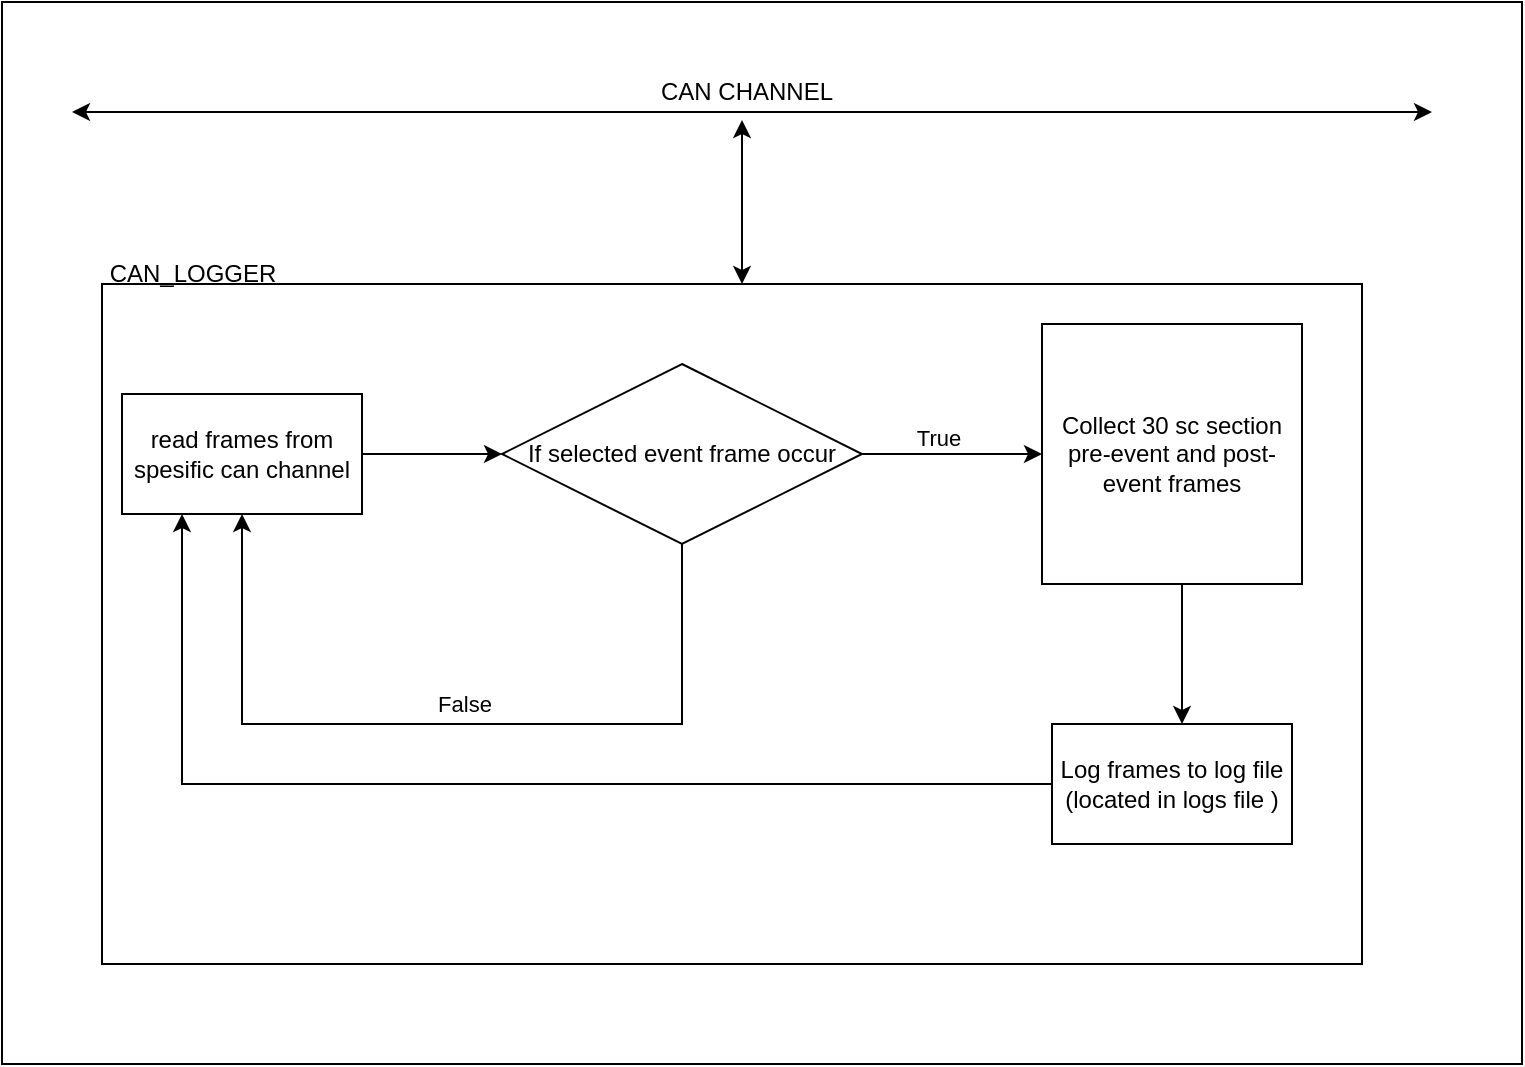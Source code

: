 <mxfile version="24.7.5">
  <diagram id="kgpKYQtTHZ0yAKxKKP6v" name="Page-1">
    <mxGraphModel dx="2037" dy="750" grid="1" gridSize="10" guides="1" tooltips="1" connect="1" arrows="1" fold="1" page="1" pageScale="1" pageWidth="850" pageHeight="1100" math="0" shadow="0">
      <root>
        <mxCell id="0" />
        <mxCell id="1" parent="0" />
        <mxCell id="gA4Rs9qMRWt9MiBdRbMl-23" value="" style="rounded=0;whiteSpace=wrap;html=1;" vertex="1" parent="1">
          <mxGeometry x="70" y="69" width="760" height="531" as="geometry" />
        </mxCell>
        <mxCell id="gA4Rs9qMRWt9MiBdRbMl-1" value="" style="endArrow=classic;startArrow=classic;html=1;rounded=0;" edge="1" parent="1">
          <mxGeometry width="50" height="50" relative="1" as="geometry">
            <mxPoint x="105" y="124" as="sourcePoint" />
            <mxPoint x="785" y="124" as="targetPoint" />
          </mxGeometry>
        </mxCell>
        <mxCell id="gA4Rs9qMRWt9MiBdRbMl-2" value="CAN CHANNEL" style="text;html=1;align=center;verticalAlign=middle;resizable=0;points=[];autosize=1;strokeColor=none;fillColor=none;" vertex="1" parent="1">
          <mxGeometry x="387" y="99" width="110" height="30" as="geometry" />
        </mxCell>
        <mxCell id="gA4Rs9qMRWt9MiBdRbMl-3" value="" style="endArrow=classic;startArrow=classic;html=1;rounded=0;" edge="1" parent="1">
          <mxGeometry width="50" height="50" relative="1" as="geometry">
            <mxPoint x="440" y="210" as="sourcePoint" />
            <mxPoint x="440" y="128" as="targetPoint" />
          </mxGeometry>
        </mxCell>
        <mxCell id="gA4Rs9qMRWt9MiBdRbMl-4" value="" style="rounded=0;whiteSpace=wrap;html=1;" vertex="1" parent="1">
          <mxGeometry x="120" y="210" width="630" height="340" as="geometry" />
        </mxCell>
        <mxCell id="gA4Rs9qMRWt9MiBdRbMl-5" value="CAN_LOGGER" style="text;html=1;align=center;verticalAlign=middle;resizable=0;points=[];autosize=1;strokeColor=none;fillColor=none;" vertex="1" parent="1">
          <mxGeometry x="110" y="190" width="110" height="30" as="geometry" />
        </mxCell>
        <mxCell id="gA4Rs9qMRWt9MiBdRbMl-7" value="read frames from spesific can channel" style="rounded=0;whiteSpace=wrap;html=1;" vertex="1" parent="1">
          <mxGeometry x="130" y="265" width="120" height="60" as="geometry" />
        </mxCell>
        <mxCell id="gA4Rs9qMRWt9MiBdRbMl-8" value="" style="endArrow=classic;html=1;rounded=0;exitX=1;exitY=0.5;exitDx=0;exitDy=0;entryX=0;entryY=0.5;entryDx=0;entryDy=0;" edge="1" parent="1" source="gA4Rs9qMRWt9MiBdRbMl-7" target="gA4Rs9qMRWt9MiBdRbMl-9">
          <mxGeometry width="50" height="50" relative="1" as="geometry">
            <mxPoint x="370" y="360" as="sourcePoint" />
            <mxPoint x="420" y="310" as="targetPoint" />
          </mxGeometry>
        </mxCell>
        <mxCell id="gA4Rs9qMRWt9MiBdRbMl-9" value="If selected event frame occur " style="rhombus;whiteSpace=wrap;html=1;" vertex="1" parent="1">
          <mxGeometry x="320" y="250" width="180" height="90" as="geometry" />
        </mxCell>
        <mxCell id="gA4Rs9qMRWt9MiBdRbMl-15" value="" style="endArrow=classic;html=1;rounded=0;exitX=0.5;exitY=1;exitDx=0;exitDy=0;entryX=0.5;entryY=1;entryDx=0;entryDy=0;" edge="1" parent="1" source="gA4Rs9qMRWt9MiBdRbMl-9" target="gA4Rs9qMRWt9MiBdRbMl-7">
          <mxGeometry width="50" height="50" relative="1" as="geometry">
            <mxPoint x="370" y="360" as="sourcePoint" />
            <mxPoint x="420" y="310" as="targetPoint" />
            <Array as="points">
              <mxPoint x="410" y="430" />
              <mxPoint x="190" y="430" />
            </Array>
          </mxGeometry>
        </mxCell>
        <mxCell id="gA4Rs9qMRWt9MiBdRbMl-16" value="False" style="edgeLabel;html=1;align=center;verticalAlign=middle;resizable=0;points=[];" vertex="1" connectable="0" parent="gA4Rs9qMRWt9MiBdRbMl-15">
          <mxGeometry x="-0.097" y="1" relative="1" as="geometry">
            <mxPoint x="-12" y="-11" as="offset" />
          </mxGeometry>
        </mxCell>
        <mxCell id="gA4Rs9qMRWt9MiBdRbMl-17" value="" style="endArrow=classic;html=1;rounded=0;exitX=1;exitY=0.5;exitDx=0;exitDy=0;entryX=0;entryY=0.5;entryDx=0;entryDy=0;" edge="1" parent="1" source="gA4Rs9qMRWt9MiBdRbMl-9" target="gA4Rs9qMRWt9MiBdRbMl-18">
          <mxGeometry width="50" height="50" relative="1" as="geometry">
            <mxPoint x="370" y="360" as="sourcePoint" />
            <mxPoint x="420" y="310" as="targetPoint" />
          </mxGeometry>
        </mxCell>
        <mxCell id="gA4Rs9qMRWt9MiBdRbMl-19" value="True" style="edgeLabel;html=1;align=center;verticalAlign=middle;resizable=0;points=[];" vertex="1" connectable="0" parent="gA4Rs9qMRWt9MiBdRbMl-17">
          <mxGeometry x="-0.323" y="2" relative="1" as="geometry">
            <mxPoint x="7" y="-6" as="offset" />
          </mxGeometry>
        </mxCell>
        <mxCell id="gA4Rs9qMRWt9MiBdRbMl-18" value="Collect 30 sc section pre-event and post-event frames" style="whiteSpace=wrap;html=1;aspect=fixed;" vertex="1" parent="1">
          <mxGeometry x="590" y="230" width="130" height="130" as="geometry" />
        </mxCell>
        <mxCell id="gA4Rs9qMRWt9MiBdRbMl-20" value="" style="endArrow=classic;html=1;rounded=0;" edge="1" parent="1">
          <mxGeometry width="50" height="50" relative="1" as="geometry">
            <mxPoint x="660.005" y="360" as="sourcePoint" />
            <mxPoint x="660" y="430" as="targetPoint" />
          </mxGeometry>
        </mxCell>
        <mxCell id="gA4Rs9qMRWt9MiBdRbMl-21" value="&lt;div&gt;Log frames to log file &lt;br&gt;&lt;/div&gt;&lt;div&gt;(located in logs file )&lt;br&gt;&lt;/div&gt;" style="rounded=0;whiteSpace=wrap;html=1;" vertex="1" parent="1">
          <mxGeometry x="595" y="430" width="120" height="60" as="geometry" />
        </mxCell>
        <mxCell id="gA4Rs9qMRWt9MiBdRbMl-22" value="" style="endArrow=classic;html=1;rounded=0;exitX=0;exitY=0.5;exitDx=0;exitDy=0;entryX=0.25;entryY=1;entryDx=0;entryDy=0;" edge="1" parent="1" source="gA4Rs9qMRWt9MiBdRbMl-21" target="gA4Rs9qMRWt9MiBdRbMl-7">
          <mxGeometry width="50" height="50" relative="1" as="geometry">
            <mxPoint x="370" y="360" as="sourcePoint" />
            <mxPoint x="480" y="360" as="targetPoint" />
            <Array as="points">
              <mxPoint x="160" y="460" />
            </Array>
          </mxGeometry>
        </mxCell>
      </root>
    </mxGraphModel>
  </diagram>
</mxfile>
